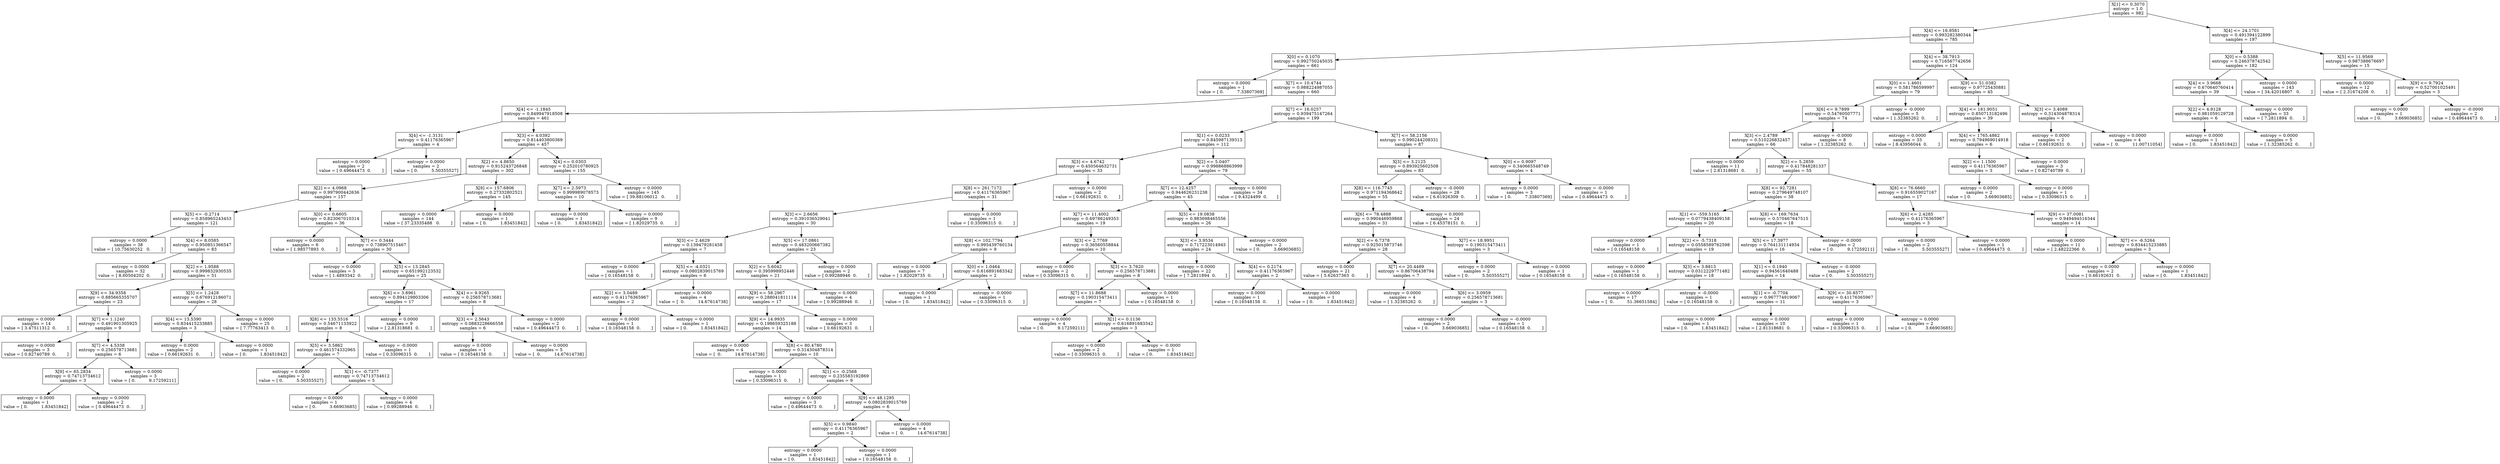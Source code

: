 digraph Tree {
0 [label="X[1] <= 0.3070\nentropy = 1.0\nsamples = 982", shape="box"] ;
1 [label="X[4] <= 16.9581\nentropy = 0.993282380344\nsamples = 785", shape="box"] ;
0 -> 1 ;
2 [label="X[0] <= 0.1070\nentropy = 0.992750245035\nsamples = 661", shape="box"] ;
1 -> 2 ;
3 [label="entropy = 0.0000\nsamples = 1\nvalue = [ 0.          7.33807369]", shape="box"] ;
2 -> 3 ;
4 [label="X[7] <= 10.4744\nentropy = 0.988224987055\nsamples = 660", shape="box"] ;
2 -> 4 ;
5 [label="X[4] <= -1.1845\nentropy = 0.849947918508\nsamples = 461", shape="box"] ;
4 -> 5 ;
6 [label="X[4] <= -1.3131\nentropy = 0.41176365967\nsamples = 4", shape="box"] ;
5 -> 6 ;
7 [label="entropy = 0.0000\nsamples = 2\nvalue = [ 0.49644473  0.        ]", shape="box"] ;
6 -> 7 ;
8 [label="entropy = 0.0000\nsamples = 2\nvalue = [ 0.          5.50355527]", shape="box"] ;
6 -> 8 ;
9 [label="X[3] <= 4.0392\nentropy = 0.814403800369\nsamples = 457", shape="box"] ;
5 -> 9 ;
10 [label="X[2] <= 4.8650\nentropy = 0.915243726848\nsamples = 302", shape="box"] ;
9 -> 10 ;
11 [label="X[2] <= 4.0968\nentropy = 0.997900442636\nsamples = 157", shape="box"] ;
10 -> 11 ;
12 [label="X[5] <= -0.2714\nentropy = 0.858965243453\nsamples = 121", shape="box"] ;
11 -> 12 ;
13 [label="entropy = 0.0000\nsamples = 38\nvalue = [ 10.75630252   0.        ]", shape="box"] ;
12 -> 13 ;
14 [label="X[4] <= 8.0585\nentropy = 0.950851366547\nsamples = 83", shape="box"] ;
12 -> 14 ;
15 [label="entropy = 0.0000\nsamples = 32\nvalue = [ 8.60504202  0.        ]", shape="box"] ;
14 -> 15 ;
16 [label="X[2] <= 1.9588\nentropy = 0.999832930535\nsamples = 51", shape="box"] ;
14 -> 16 ;
17 [label="X[9] <= 34.9358\nentropy = 0.885665355707\nsamples = 23", shape="box"] ;
16 -> 17 ;
18 [label="entropy = 0.0000\nsamples = 14\nvalue = [ 3.47511312  0.        ]", shape="box"] ;
17 -> 18 ;
19 [label="X[7] <= 1.1240\nentropy = 0.491901305925\nsamples = 9", shape="box"] ;
17 -> 19 ;
20 [label="entropy = 0.0000\nsamples = 3\nvalue = [ 0.82740789  0.        ]", shape="box"] ;
19 -> 20 ;
21 [label="X[7] <= 4.5338\nentropy = 0.256578713681\nsamples = 6", shape="box"] ;
19 -> 21 ;
22 [label="X[9] <= 65.2834\nentropy = 0.74713734612\nsamples = 3", shape="box"] ;
21 -> 22 ;
23 [label="entropy = 0.0000\nsamples = 1\nvalue = [ 0.          1.83451842]", shape="box"] ;
22 -> 23 ;
24 [label="entropy = 0.0000\nsamples = 2\nvalue = [ 0.49644473  0.        ]", shape="box"] ;
22 -> 24 ;
25 [label="entropy = 0.0000\nsamples = 3\nvalue = [ 0.          9.17259211]", shape="box"] ;
21 -> 25 ;
26 [label="X[5] <= 1.2428\nentropy = 0.676912186071\nsamples = 28", shape="box"] ;
16 -> 26 ;
27 [label="X[4] <= 13.5390\nentropy = 0.834415233885\nsamples = 3", shape="box"] ;
26 -> 27 ;
28 [label="entropy = 0.0000\nsamples = 2\nvalue = [ 0.66192631  0.        ]", shape="box"] ;
27 -> 28 ;
29 [label="entropy = 0.0000\nsamples = 1\nvalue = [ 0.          1.83451842]", shape="box"] ;
27 -> 29 ;
30 [label="entropy = 0.0000\nsamples = 25\nvalue = [ 7.77763413  0.        ]", shape="box"] ;
26 -> 30 ;
31 [label="X[0] <= 0.6605\nentropy = 0.823067010314\nsamples = 36", shape="box"] ;
11 -> 31 ;
32 [label="entropy = 0.0000\nsamples = 6\nvalue = [ 1.98577893  0.        ]", shape="box"] ;
31 -> 32 ;
33 [label="X[7] <= 0.3444\nentropy = 0.738907515467\nsamples = 30", shape="box"] ;
31 -> 33 ;
34 [label="entropy = 0.0000\nsamples = 5\nvalue = [ 1.4893342  0.       ]", shape="box"] ;
33 -> 34 ;
35 [label="X[5] <= 13.2845\nentropy = 0.651992123532\nsamples = 25", shape="box"] ;
33 -> 35 ;
36 [label="X[6] <= 3.8961\nentropy = 0.894129803306\nsamples = 17", shape="box"] ;
35 -> 36 ;
37 [label="X[8] <= 133.5516\nentropy = 0.54671133922\nsamples = 8", shape="box"] ;
36 -> 37 ;
38 [label="X[5] <= 3.5862\nentropy = 0.461574332965\nsamples = 7", shape="box"] ;
37 -> 38 ;
39 [label="entropy = 0.0000\nsamples = 2\nvalue = [ 0.          5.50355527]", shape="box"] ;
38 -> 39 ;
40 [label="X[1] <= -0.7377\nentropy = 0.74713734612\nsamples = 5", shape="box"] ;
38 -> 40 ;
41 [label="entropy = 0.0000\nsamples = 1\nvalue = [ 0.          3.66903685]", shape="box"] ;
40 -> 41 ;
42 [label="entropy = 0.0000\nsamples = 4\nvalue = [ 0.99288946  0.        ]", shape="box"] ;
40 -> 42 ;
43 [label="entropy = -0.0000\nsamples = 1\nvalue = [ 0.33096315  0.        ]", shape="box"] ;
37 -> 43 ;
44 [label="entropy = 0.0000\nsamples = 9\nvalue = [ 2.81318681  0.        ]", shape="box"] ;
36 -> 44 ;
45 [label="X[4] <= 9.9265\nentropy = 0.256578713681\nsamples = 8", shape="box"] ;
35 -> 45 ;
46 [label="X[3] <= 2.5643\nentropy = 0.0883228666558\nsamples = 6", shape="box"] ;
45 -> 46 ;
47 [label="entropy = 0.0000\nsamples = 1\nvalue = [ 0.16548158  0.        ]", shape="box"] ;
46 -> 47 ;
48 [label="entropy = 0.0000\nsamples = 5\nvalue = [  0.          14.67614738]", shape="box"] ;
46 -> 48 ;
49 [label="entropy = 0.0000\nsamples = 2\nvalue = [ 0.49644473  0.        ]", shape="box"] ;
45 -> 49 ;
50 [label="X[9] <= 157.6806\nentropy = 0.27332802521\nsamples = 145", shape="box"] ;
10 -> 50 ;
51 [label="entropy = 0.0000\nsamples = 144\nvalue = [ 37.23335488   0.        ]", shape="box"] ;
50 -> 51 ;
52 [label="entropy = 0.0000\nsamples = 1\nvalue = [ 0.          1.83451842]", shape="box"] ;
50 -> 52 ;
53 [label="X[4] <= 0.0303\nentropy = 0.252010780925\nsamples = 155", shape="box"] ;
9 -> 53 ;
54 [label="X[7] <= 2.5973\nentropy = 0.999989078573\nsamples = 10", shape="box"] ;
53 -> 54 ;
55 [label="entropy = 0.0000\nsamples = 1\nvalue = [ 0.          1.83451842]", shape="box"] ;
54 -> 55 ;
56 [label="entropy = 0.0000\nsamples = 9\nvalue = [ 1.82029735  0.        ]", shape="box"] ;
54 -> 56 ;
57 [label="entropy = 0.0000\nsamples = 145\nvalue = [ 39.88106012   0.        ]", shape="box"] ;
53 -> 57 ;
58 [label="X[7] <= 16.0257\nentropy = 0.939475147264\nsamples = 199", shape="box"] ;
4 -> 58 ;
59 [label="X[1] <= 0.0233\nentropy = 0.845987139313\nsamples = 112", shape="box"] ;
58 -> 59 ;
60 [label="X[3] <= 4.6742\nentropy = 0.450564632731\nsamples = 33", shape="box"] ;
59 -> 60 ;
61 [label="X[8] <= 261.7172\nentropy = 0.41176365967\nsamples = 31", shape="box"] ;
60 -> 61 ;
62 [label="X[3] <= 2.6656\nentropy = 0.391036529041\nsamples = 30", shape="box"] ;
61 -> 62 ;
63 [label="X[3] <= 2.4629\nentropy = 0.139479281458\nsamples = 7", shape="box"] ;
62 -> 63 ;
64 [label="entropy = 0.0000\nsamples = 1\nvalue = [ 0.16548158  0.        ]", shape="box"] ;
63 -> 64 ;
65 [label="X[5] <= -4.0321\nentropy = 0.0802839015769\nsamples = 6", shape="box"] ;
63 -> 65 ;
66 [label="X[2] <= 3.0489\nentropy = 0.41176365967\nsamples = 2", shape="box"] ;
65 -> 66 ;
67 [label="entropy = 0.0000\nsamples = 1\nvalue = [ 0.16548158  0.        ]", shape="box"] ;
66 -> 67 ;
68 [label="entropy = 0.0000\nsamples = 1\nvalue = [ 0.          1.83451842]", shape="box"] ;
66 -> 68 ;
69 [label="entropy = 0.0000\nsamples = 4\nvalue = [  0.          14.67614738]", shape="box"] ;
65 -> 69 ;
70 [label="X[5] <= 17.0861\nentropy = 0.483200667382\nsamples = 23", shape="box"] ;
62 -> 70 ;
71 [label="X[2] <= 5.6042\nentropy = 0.395998952446\nsamples = 21", shape="box"] ;
70 -> 71 ;
72 [label="X[9] <= 58.2967\nentropy = 0.288041811114\nsamples = 17", shape="box"] ;
71 -> 72 ;
73 [label="X[9] <= 14.9935\nentropy = 0.198659325188\nsamples = 14", shape="box"] ;
72 -> 73 ;
74 [label="entropy = 0.0000\nsamples = 4\nvalue = [  0.          14.67614738]", shape="box"] ;
73 -> 74 ;
75 [label="X[8] <= 80.4780\nentropy = 0.314304878314\nsamples = 10", shape="box"] ;
73 -> 75 ;
76 [label="entropy = 0.0000\nsamples = 1\nvalue = [ 0.33096315  0.        ]", shape="box"] ;
75 -> 76 ;
77 [label="X[1] <= -0.2568\nentropy = 0.235583192869\nsamples = 9", shape="box"] ;
75 -> 77 ;
78 [label="entropy = 0.0000\nsamples = 3\nvalue = [ 0.49644473  0.        ]", shape="box"] ;
77 -> 78 ;
79 [label="X[9] <= 48.1295\nentropy = 0.0802839015769\nsamples = 6", shape="box"] ;
77 -> 79 ;
80 [label="X[5] <= 0.9840\nentropy = 0.41176365967\nsamples = 2", shape="box"] ;
79 -> 80 ;
81 [label="entropy = 0.0000\nsamples = 1\nvalue = [ 0.          1.83451842]", shape="box"] ;
80 -> 81 ;
82 [label="entropy = 0.0000\nsamples = 1\nvalue = [ 0.16548158  0.        ]", shape="box"] ;
80 -> 82 ;
83 [label="entropy = 0.0000\nsamples = 4\nvalue = [  0.          14.67614738]", shape="box"] ;
79 -> 83 ;
84 [label="entropy = 0.0000\nsamples = 3\nvalue = [ 0.66192631  0.        ]", shape="box"] ;
72 -> 84 ;
85 [label="entropy = 0.0000\nsamples = 4\nvalue = [ 0.99288946  0.        ]", shape="box"] ;
71 -> 85 ;
86 [label="entropy = 0.0000\nsamples = 2\nvalue = [ 0.99288946  0.        ]", shape="box"] ;
70 -> 86 ;
87 [label="entropy = 0.0000\nsamples = 1\nvalue = [ 0.33096315  0.        ]", shape="box"] ;
61 -> 87 ;
88 [label="entropy = 0.0000\nsamples = 2\nvalue = [ 0.66192631  0.        ]", shape="box"] ;
60 -> 88 ;
89 [label="X[2] <= 5.0407\nentropy = 0.998868863999\nsamples = 79", shape="box"] ;
59 -> 89 ;
90 [label="X[7] <= 12.4257\nentropy = 0.944626231238\nsamples = 45", shape="box"] ;
89 -> 90 ;
91 [label="X[7] <= 11.4002\nentropy = 0.69786249353\nsamples = 19", shape="box"] ;
90 -> 91 ;
92 [label="X[8] <= 102.7794\nentropy = 0.995439760134\nsamples = 9", shape="box"] ;
91 -> 92 ;
93 [label="entropy = 0.0000\nsamples = 7\nvalue = [ 1.82029735  0.        ]", shape="box"] ;
92 -> 93 ;
94 [label="X[0] <= 1.0464\nentropy = 0.616891683342\nsamples = 2", shape="box"] ;
92 -> 94 ;
95 [label="entropy = 0.0000\nsamples = 1\nvalue = [ 0.          1.83451842]", shape="box"] ;
94 -> 95 ;
96 [label="entropy = -0.0000\nsamples = 1\nvalue = [ 0.33096315  0.        ]", shape="box"] ;
94 -> 96 ;
97 [label="X[3] <= 2.7769\nentropy = 0.36560558844\nsamples = 10", shape="box"] ;
91 -> 97 ;
98 [label="entropy = 0.0000\nsamples = 2\nvalue = [ 0.33096315  0.        ]", shape="box"] ;
97 -> 98 ;
99 [label="X[3] <= 3.7620\nentropy = 0.256578713681\nsamples = 8", shape="box"] ;
97 -> 99 ;
100 [label="X[7] <= 11.8688\nentropy = 0.190315473411\nsamples = 7", shape="box"] ;
99 -> 100 ;
101 [label="entropy = 0.0000\nsamples = 4\nvalue = [ 0.          9.17259211]", shape="box"] ;
100 -> 101 ;
102 [label="X[1] <= 0.1136\nentropy = 0.616891683342\nsamples = 3", shape="box"] ;
100 -> 102 ;
103 [label="entropy = 0.0000\nsamples = 2\nvalue = [ 0.33096315  0.        ]", shape="box"] ;
102 -> 103 ;
104 [label="entropy = -0.0000\nsamples = 1\nvalue = [ 0.          1.83451842]", shape="box"] ;
102 -> 104 ;
105 [label="entropy = 0.0000\nsamples = 1\nvalue = [ 0.16548158  0.        ]", shape="box"] ;
99 -> 105 ;
106 [label="X[5] <= 19.0838\nentropy = 0.983698465556\nsamples = 26", shape="box"] ;
90 -> 106 ;
107 [label="X[3] <= 3.9534\nentropy = 0.717223014945\nsamples = 24", shape="box"] ;
106 -> 107 ;
108 [label="entropy = 0.0000\nsamples = 22\nvalue = [ 7.2811894  0.       ]", shape="box"] ;
107 -> 108 ;
109 [label="X[4] <= 0.2174\nentropy = 0.41176365967\nsamples = 2", shape="box"] ;
107 -> 109 ;
110 [label="entropy = 0.0000\nsamples = 1\nvalue = [ 0.16548158  0.        ]", shape="box"] ;
109 -> 110 ;
111 [label="entropy = 0.0000\nsamples = 1\nvalue = [ 0.          1.83451842]", shape="box"] ;
109 -> 111 ;
112 [label="entropy = 0.0000\nsamples = 2\nvalue = [ 0.          3.66903685]", shape="box"] ;
106 -> 112 ;
113 [label="entropy = 0.0000\nsamples = 34\nvalue = [ 9.4324499  0.       ]", shape="box"] ;
89 -> 113 ;
114 [label="X[7] <= 58.2156\nentropy = 0.990244208331\nsamples = 87", shape="box"] ;
58 -> 114 ;
115 [label="X[3] <= 3.2125\nentropy = 0.893925602508\nsamples = 83", shape="box"] ;
114 -> 115 ;
116 [label="X[8] <= 116.7745\nentropy = 0.971194368642\nsamples = 55", shape="box"] ;
115 -> 116 ;
117 [label="X[6] <= 78.4888\nentropy = 0.990446959868\nsamples = 31", shape="box"] ;
116 -> 117 ;
118 [label="X[2] <= 6.7378\nentropy = 0.925015873746\nsamples = 28", shape="box"] ;
117 -> 118 ;
119 [label="entropy = 0.0000\nsamples = 21\nvalue = [ 5.62637363  0.        ]", shape="box"] ;
118 -> 119 ;
120 [label="X[7] <= 20.4489\nentropy = 0.86706438794\nsamples = 7", shape="box"] ;
118 -> 120 ;
121 [label="entropy = 0.0000\nsamples = 4\nvalue = [ 1.32385262  0.        ]", shape="box"] ;
120 -> 121 ;
122 [label="X[6] <= 3.0959\nentropy = 0.256578713681\nsamples = 3", shape="box"] ;
120 -> 122 ;
123 [label="entropy = 0.0000\nsamples = 2\nvalue = [ 0.          3.66903685]", shape="box"] ;
122 -> 123 ;
124 [label="entropy = -0.0000\nsamples = 1\nvalue = [ 0.16548158  0.        ]", shape="box"] ;
122 -> 124 ;
125 [label="X[7] <= 18.9951\nentropy = 0.190315473411\nsamples = 3", shape="box"] ;
117 -> 125 ;
126 [label="entropy = 0.0000\nsamples = 2\nvalue = [ 0.          5.50355527]", shape="box"] ;
125 -> 126 ;
127 [label="entropy = 0.0000\nsamples = 1\nvalue = [ 0.16548158  0.        ]", shape="box"] ;
125 -> 127 ;
128 [label="entropy = 0.0000\nsamples = 24\nvalue = [ 6.45378151  0.        ]", shape="box"] ;
116 -> 128 ;
129 [label="entropy = -0.0000\nsamples = 28\nvalue = [ 6.61926309  0.        ]", shape="box"] ;
115 -> 129 ;
130 [label="X[0] <= 0.9097\nentropy = 0.340665548749\nsamples = 4", shape="box"] ;
114 -> 130 ;
131 [label="entropy = 0.0000\nsamples = 3\nvalue = [ 0.          7.33807369]", shape="box"] ;
130 -> 131 ;
132 [label="entropy = -0.0000\nsamples = 1\nvalue = [ 0.49644473  0.        ]", shape="box"] ;
130 -> 132 ;
133 [label="X[4] <= 38.7913\nentropy = 0.716567742656\nsamples = 124", shape="box"] ;
1 -> 133 ;
134 [label="X[0] <= 1.4601\nentropy = 0.581786599997\nsamples = 79", shape="box"] ;
133 -> 134 ;
135 [label="X[6] <= 9.7899\nentropy = 0.54760507771\nsamples = 74", shape="box"] ;
134 -> 135 ;
136 [label="X[3] <= 2.4789\nentropy = 0.510226832457\nsamples = 66", shape="box"] ;
135 -> 136 ;
137 [label="entropy = 0.0000\nsamples = 11\nvalue = [ 2.81318681  0.        ]", shape="box"] ;
136 -> 137 ;
138 [label="X[2] <= 5.2859\nentropy = 0.417848281337\nsamples = 55", shape="box"] ;
136 -> 138 ;
139 [label="X[8] <= 92.7281\nentropy = 0.279649748107\nsamples = 38", shape="box"] ;
138 -> 139 ;
140 [label="X[1] <= -559.5165\nentropy = 0.0779438409158\nsamples = 20", shape="box"] ;
139 -> 140 ;
141 [label="entropy = 0.0000\nsamples = 1\nvalue = [ 0.16548158  0.        ]", shape="box"] ;
140 -> 141 ;
142 [label="X[2] <= -5.7318\nentropy = 0.0558589762598\nsamples = 19", shape="box"] ;
140 -> 142 ;
143 [label="entropy = 0.0000\nsamples = 1\nvalue = [ 0.16548158  0.        ]", shape="box"] ;
142 -> 143 ;
144 [label="X[3] <= 3.8813\nentropy = 0.0312229771482\nsamples = 18", shape="box"] ;
142 -> 144 ;
145 [label="entropy = 0.0000\nsamples = 17\nvalue = [  0.          51.36651584]", shape="box"] ;
144 -> 145 ;
146 [label="entropy = -0.0000\nsamples = 1\nvalue = [ 0.16548158  0.        ]", shape="box"] ;
144 -> 146 ;
147 [label="X[8] <= 169.7634\nentropy = 0.570467647515\nsamples = 18", shape="box"] ;
139 -> 147 ;
148 [label="X[5] <= 17.3977\nentropy = 0.764131114934\nsamples = 16", shape="box"] ;
147 -> 148 ;
149 [label="X[1] <= 0.1940\nentropy = 0.94561640488\nsamples = 14", shape="box"] ;
148 -> 149 ;
150 [label="X[1] <= -0.7704\nentropy = 0.967774919067\nsamples = 11", shape="box"] ;
149 -> 150 ;
151 [label="entropy = 0.0000\nsamples = 1\nvalue = [ 0.          1.83451842]", shape="box"] ;
150 -> 151 ;
152 [label="entropy = 0.0000\nsamples = 10\nvalue = [ 2.81318681  0.        ]", shape="box"] ;
150 -> 152 ;
153 [label="X[9] <= 30.8577\nentropy = 0.41176365967\nsamples = 3", shape="box"] ;
149 -> 153 ;
154 [label="entropy = 0.0000\nsamples = 1\nvalue = [ 0.33096315  0.        ]", shape="box"] ;
153 -> 154 ;
155 [label="entropy = 0.0000\nsamples = 2\nvalue = [ 0.          3.66903685]", shape="box"] ;
153 -> 155 ;
156 [label="entropy = -0.0000\nsamples = 2\nvalue = [ 0.          5.50355527]", shape="box"] ;
148 -> 156 ;
157 [label="entropy = -0.0000\nsamples = 2\nvalue = [ 0.          9.17259211]", shape="box"] ;
147 -> 157 ;
158 [label="X[8] <= 76.6660\nentropy = 0.916559027167\nsamples = 17", shape="box"] ;
138 -> 158 ;
159 [label="X[6] <= 2.4285\nentropy = 0.41176365967\nsamples = 3", shape="box"] ;
158 -> 159 ;
160 [label="entropy = 0.0000\nsamples = 2\nvalue = [ 0.          5.50355527]", shape="box"] ;
159 -> 160 ;
161 [label="entropy = 0.0000\nsamples = 1\nvalue = [ 0.49644473  0.        ]", shape="box"] ;
159 -> 161 ;
162 [label="X[9] <= 37.0081\nentropy = 0.949494516344\nsamples = 14", shape="box"] ;
158 -> 162 ;
163 [label="entropy = 0.0000\nsamples = 11\nvalue = [ 2.48222366  0.        ]", shape="box"] ;
162 -> 163 ;
164 [label="X[7] <= -6.5264\nentropy = 0.834415233885\nsamples = 3", shape="box"] ;
162 -> 164 ;
165 [label="entropy = 0.0000\nsamples = 2\nvalue = [ 0.66192631  0.        ]", shape="box"] ;
164 -> 165 ;
166 [label="entropy = 0.0000\nsamples = 1\nvalue = [ 0.          1.83451842]", shape="box"] ;
164 -> 166 ;
167 [label="entropy = -0.0000\nsamples = 8\nvalue = [ 1.32385262  0.        ]", shape="box"] ;
135 -> 167 ;
168 [label="entropy = -0.0000\nsamples = 5\nvalue = [ 1.32385262  0.        ]", shape="box"] ;
134 -> 168 ;
169 [label="X[9] <= 51.0382\nentropy = 0.97725430881\nsamples = 45", shape="box"] ;
133 -> 169 ;
170 [label="X[4] <= 181.9051\nentropy = 0.850713182496\nsamples = 39", shape="box"] ;
169 -> 170 ;
171 [label="entropy = 0.0000\nsamples = 33\nvalue = [ 8.43956044  0.        ]", shape="box"] ;
170 -> 171 ;
172 [label="X[4] <= 1765.4862\nentropy = 0.794969014918\nsamples = 6", shape="box"] ;
170 -> 172 ;
173 [label="X[2] <= 1.1500\nentropy = 0.41176365967\nsamples = 3", shape="box"] ;
172 -> 173 ;
174 [label="entropy = 0.0000\nsamples = 2\nvalue = [ 0.          3.66903685]", shape="box"] ;
173 -> 174 ;
175 [label="entropy = 0.0000\nsamples = 1\nvalue = [ 0.33096315  0.        ]", shape="box"] ;
173 -> 175 ;
176 [label="entropy = 0.0000\nsamples = 3\nvalue = [ 0.82740789  0.        ]", shape="box"] ;
172 -> 176 ;
177 [label="X[3] <= 3.4089\nentropy = 0.314304878314\nsamples = 6", shape="box"] ;
169 -> 177 ;
178 [label="entropy = 0.0000\nsamples = 2\nvalue = [ 0.66192631  0.        ]", shape="box"] ;
177 -> 178 ;
179 [label="entropy = 0.0000\nsamples = 4\nvalue = [  0.          11.00711054]", shape="box"] ;
177 -> 179 ;
180 [label="X[4] <= 24.1701\nentropy = 0.491394122899\nsamples = 197", shape="box"] ;
0 -> 180 ;
181 [label="X[0] <= 0.5388\nentropy = 0.246378742542\nsamples = 182", shape="box"] ;
180 -> 181 ;
182 [label="X[4] <= 3.9668\nentropy = 0.670640760414\nsamples = 39", shape="box"] ;
181 -> 182 ;
183 [label="X[2] <= 4.9128\nentropy = 0.981059129728\nsamples = 6", shape="box"] ;
182 -> 183 ;
184 [label="entropy = 0.0000\nsamples = 1\nvalue = [ 0.          1.83451842]", shape="box"] ;
183 -> 184 ;
185 [label="entropy = 0.0000\nsamples = 5\nvalue = [ 1.32385262  0.        ]", shape="box"] ;
183 -> 185 ;
186 [label="entropy = 0.0000\nsamples = 33\nvalue = [ 7.2811894  0.       ]", shape="box"] ;
182 -> 186 ;
187 [label="entropy = 0.0000\nsamples = 143\nvalue = [ 34.42016807   0.        ]", shape="box"] ;
181 -> 187 ;
188 [label="X[5] <= 11.9569\nentropy = 0.987388676697\nsamples = 15", shape="box"] ;
180 -> 188 ;
189 [label="entropy = 0.0000\nsamples = 12\nvalue = [ 2.31674208  0.        ]", shape="box"] ;
188 -> 189 ;
190 [label="X[9] <= 9.7924\nentropy = 0.527001025491\nsamples = 3", shape="box"] ;
188 -> 190 ;
191 [label="entropy = 0.0000\nsamples = 1\nvalue = [ 0.          3.66903685]", shape="box"] ;
190 -> 191 ;
192 [label="entropy = -0.0000\nsamples = 2\nvalue = [ 0.49644473  0.        ]", shape="box"] ;
190 -> 192 ;
}